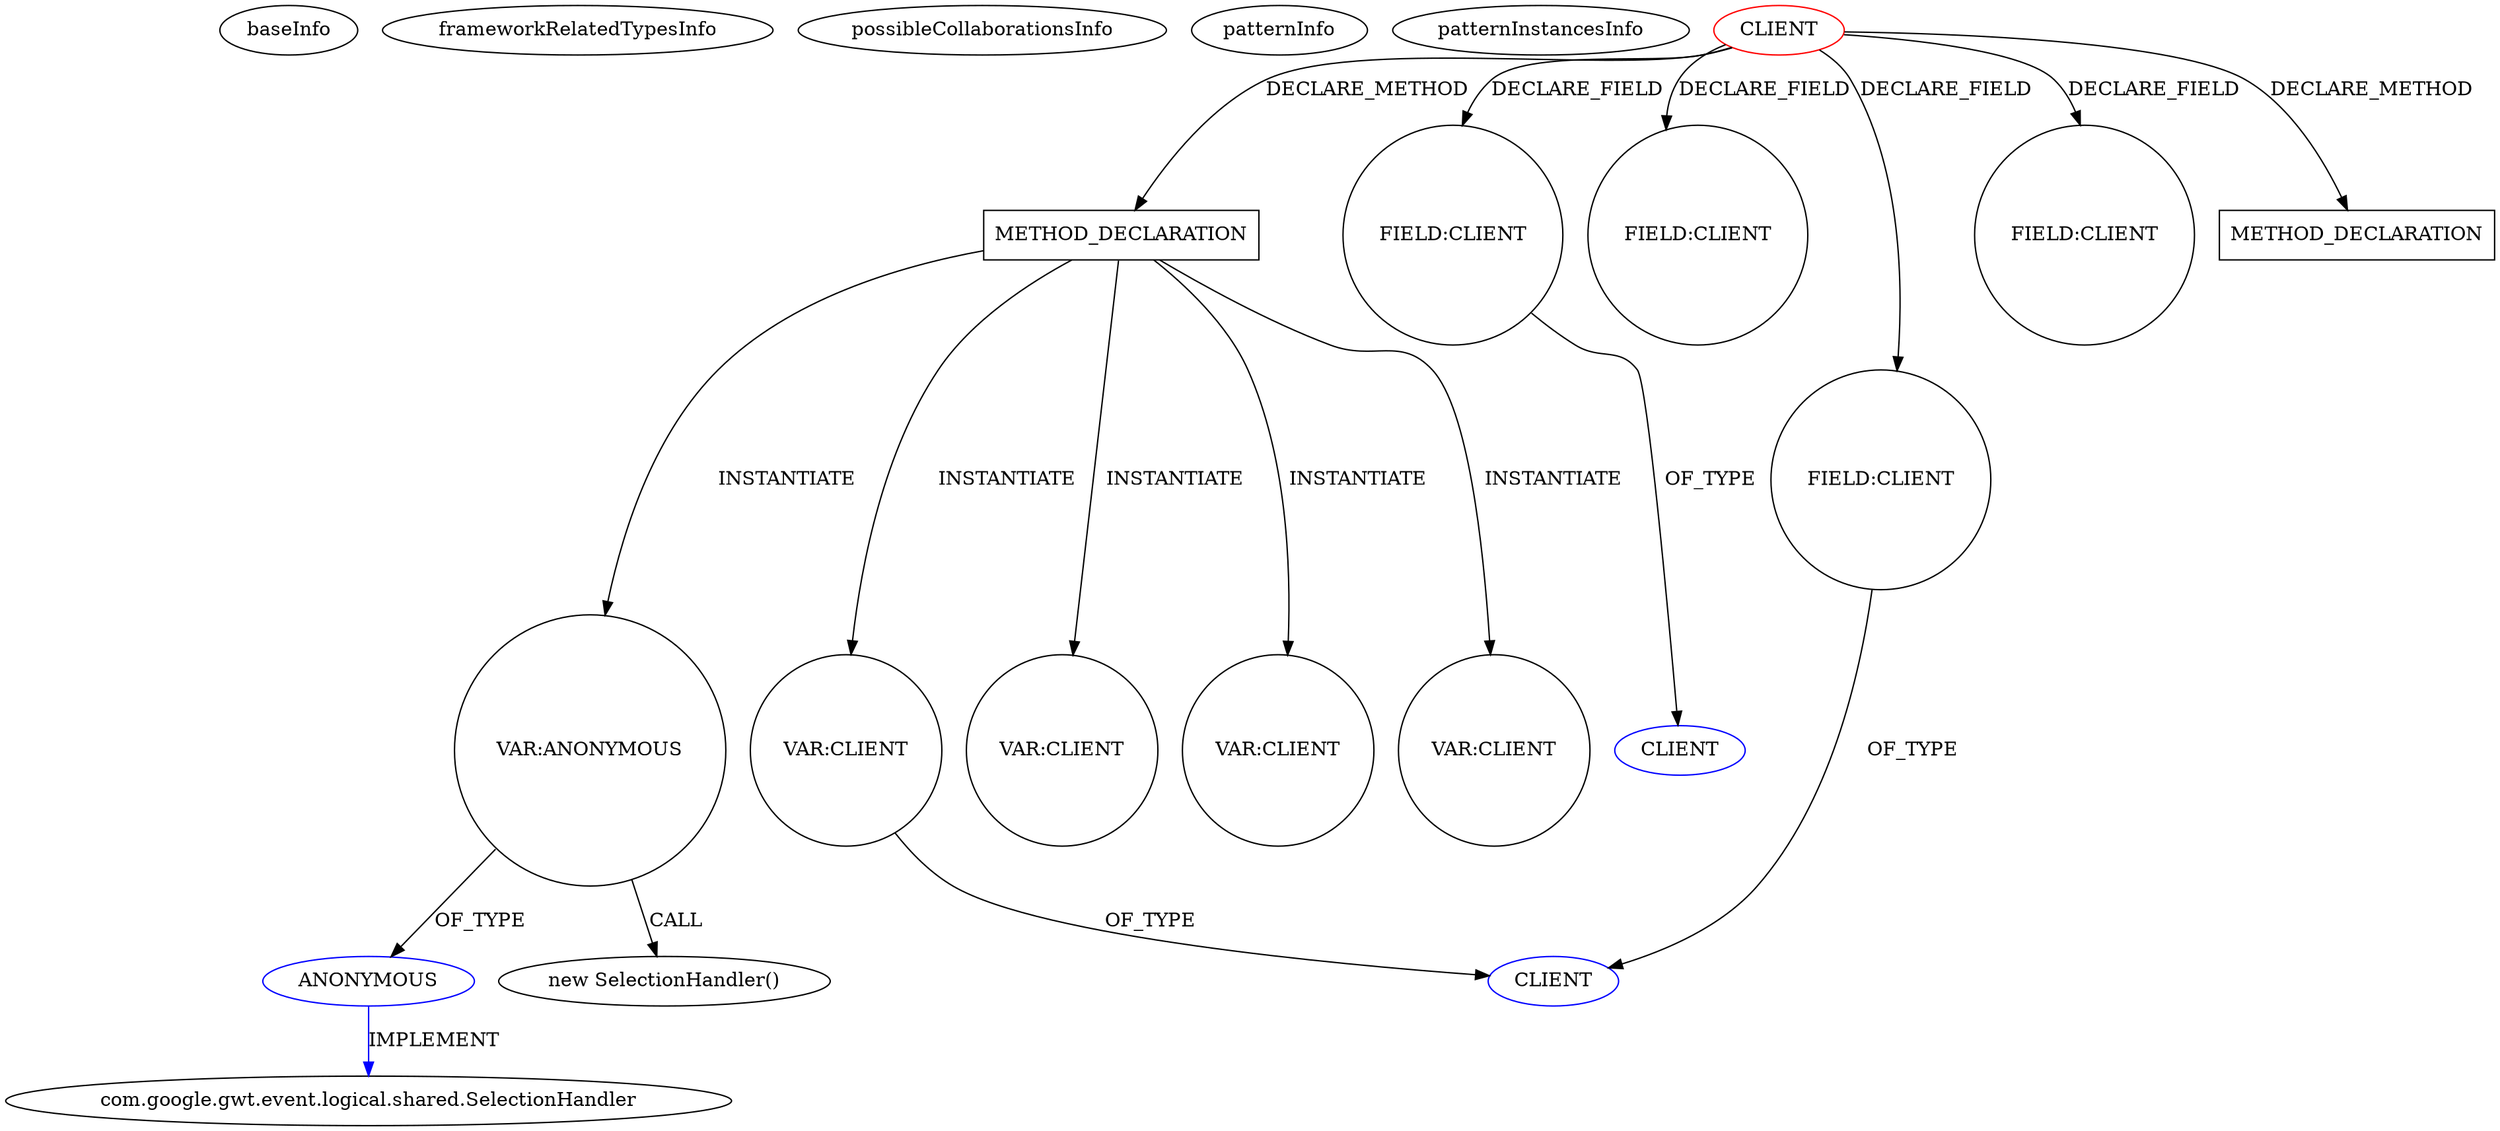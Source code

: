 digraph {
baseInfo[graphId=825,category="pattern",isAnonymous=false,possibleRelation=false]
frameworkRelatedTypesInfo[]
possibleCollaborationsInfo[]
patternInfo[frequency=2.0,patternRootClient=0]
patternInstancesInfo[0="rdomingonl-layoutTest~/rdomingonl-layoutTest/layoutTest-master/src/main/java/nl/tc/rd/exp/layouttest/client/mvp/view/WidgetDesignerView.java~WidgetDesignerView~4344",1="daonb-obudget~/daonb-obudget/obudget-master/src/client/src/org/obudget/client/Application.java~Application~1154"]
112[label="com.google.gwt.event.logical.shared.SelectionHandler",vertexType="FRAMEWORK_INTERFACE_TYPE",isFrameworkType=false]
111[label="ANONYMOUS",vertexType="REFERENCE_ANONYMOUS_DECLARATION",isFrameworkType=false,color=blue]
110[label="VAR:ANONYMOUS",vertexType="VARIABLE_EXPRESION",isFrameworkType=false,shape=circle]
49[label="METHOD_DECLARATION",vertexType="CLIENT_METHOD_DECLARATION",isFrameworkType=false,shape=box]
0[label="CLIENT",vertexType="ROOT_CLIENT_CLASS_DECLARATION",isFrameworkType=false,color=red]
68[label="VAR:CLIENT",vertexType="VARIABLE_EXPRESION",isFrameworkType=false,shape=circle]
9[label="FIELD:CLIENT",vertexType="FIELD_DECLARATION",isFrameworkType=false,shape=circle]
12[label="FIELD:CLIENT",vertexType="FIELD_DECLARATION",isFrameworkType=false,shape=circle]
27[label="FIELD:CLIENT",vertexType="FIELD_DECLARATION",isFrameworkType=false,shape=circle]
4[label="FIELD:CLIENT",vertexType="FIELD_DECLARATION",isFrameworkType=false,shape=circle]
28[label="CLIENT",vertexType="REFERENCE_CLIENT_CLASS_DECLARATION",isFrameworkType=false,color=blue]
10[label="CLIENT",vertexType="REFERENCE_CLIENT_CLASS_DECLARATION",isFrameworkType=false,color=blue]
109[label="new SelectionHandler()",vertexType="CONSTRUCTOR_CALL",isFrameworkType=false]
191[label="METHOD_DECLARATION",vertexType="CLIENT_METHOD_DECLARATION",isFrameworkType=false,shape=box]
54[label="VAR:CLIENT",vertexType="VARIABLE_EXPRESION",isFrameworkType=false,shape=circle]
153[label="VAR:CLIENT",vertexType="VARIABLE_EXPRESION",isFrameworkType=false,shape=circle]
101[label="VAR:CLIENT",vertexType="VARIABLE_EXPRESION",isFrameworkType=false,shape=circle]
0->191[label="DECLARE_METHOD"]
68->28[label="OF_TYPE"]
49->110[label="INSTANTIATE"]
49->153[label="INSTANTIATE"]
9->10[label="OF_TYPE"]
0->12[label="DECLARE_FIELD"]
0->9[label="DECLARE_FIELD"]
49->101[label="INSTANTIATE"]
49->54[label="INSTANTIATE"]
49->68[label="INSTANTIATE"]
111->112[label="IMPLEMENT",color=blue]
110->109[label="CALL"]
0->49[label="DECLARE_METHOD"]
0->27[label="DECLARE_FIELD"]
27->28[label="OF_TYPE"]
0->4[label="DECLARE_FIELD"]
110->111[label="OF_TYPE"]
}

